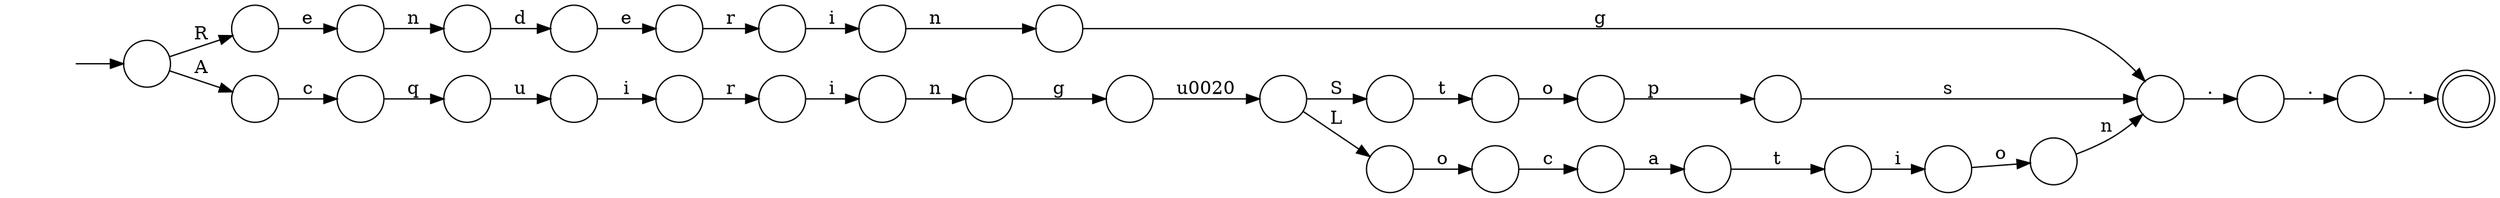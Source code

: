 digraph Automaton {
  rankdir = LR;
  0 [shape=doublecircle,label=""];
  1 [shape=circle,label=""];
  1 -> 15 [label="o"]
  2 [shape=circle,label=""];
  2 -> 14 [label="t"]
  3 [shape=circle,label=""];
  3 -> 18 [label="n"]
  4 [shape=circle,label=""];
  4 -> 22 [label="c"]
  5 [shape=circle,label=""];
  5 -> 2 [label="S"]
  5 -> 16 [label="L"]
  6 [shape=circle,label=""];
  6 -> 31 [label="p"]
  7 [shape=circle,label=""];
  7 -> 17 [label="."]
  8 [shape=circle,label=""];
  8 -> 19 [label="r"]
  9 [shape=circle,label=""];
  9 -> 0 [label="."]
  10 [shape=circle,label=""];
  initial [shape=plaintext,label=""];
  initial -> 10
  10 -> 20 [label="R"]
  10 -> 21 [label="A"]
  11 [shape=circle,label=""];
  11 -> 5 [label="\u0020"]
  12 [shape=circle,label=""];
  12 -> 1 [label="i"]
  13 [shape=circle,label=""];
  13 -> 23 [label="q"]
  14 [shape=circle,label=""];
  14 -> 6 [label="o"]
  15 [shape=circle,label=""];
  15 -> 7 [label="n"]
  16 [shape=circle,label=""];
  16 -> 4 [label="o"]
  17 [shape=circle,label=""];
  17 -> 9 [label="."]
  18 [shape=circle,label=""];
  18 -> 11 [label="g"]
  19 [shape=circle,label=""];
  19 -> 3 [label="i"]
  20 [shape=circle,label=""];
  20 -> 26 [label="e"]
  21 [shape=circle,label=""];
  21 -> 13 [label="c"]
  22 [shape=circle,label=""];
  22 -> 32 [label="a"]
  23 [shape=circle,label=""];
  23 -> 30 [label="u"]
  24 [shape=circle,label=""];
  24 -> 28 [label="d"]
  25 [shape=circle,label=""];
  25 -> 29 [label="r"]
  26 [shape=circle,label=""];
  26 -> 24 [label="n"]
  27 [shape=circle,label=""];
  27 -> 7 [label="g"]
  28 [shape=circle,label=""];
  28 -> 25 [label="e"]
  29 [shape=circle,label=""];
  29 -> 33 [label="i"]
  30 [shape=circle,label=""];
  30 -> 8 [label="i"]
  31 [shape=circle,label=""];
  31 -> 7 [label="s"]
  32 [shape=circle,label=""];
  32 -> 12 [label="t"]
  33 [shape=circle,label=""];
  33 -> 27 [label="n"]
}
